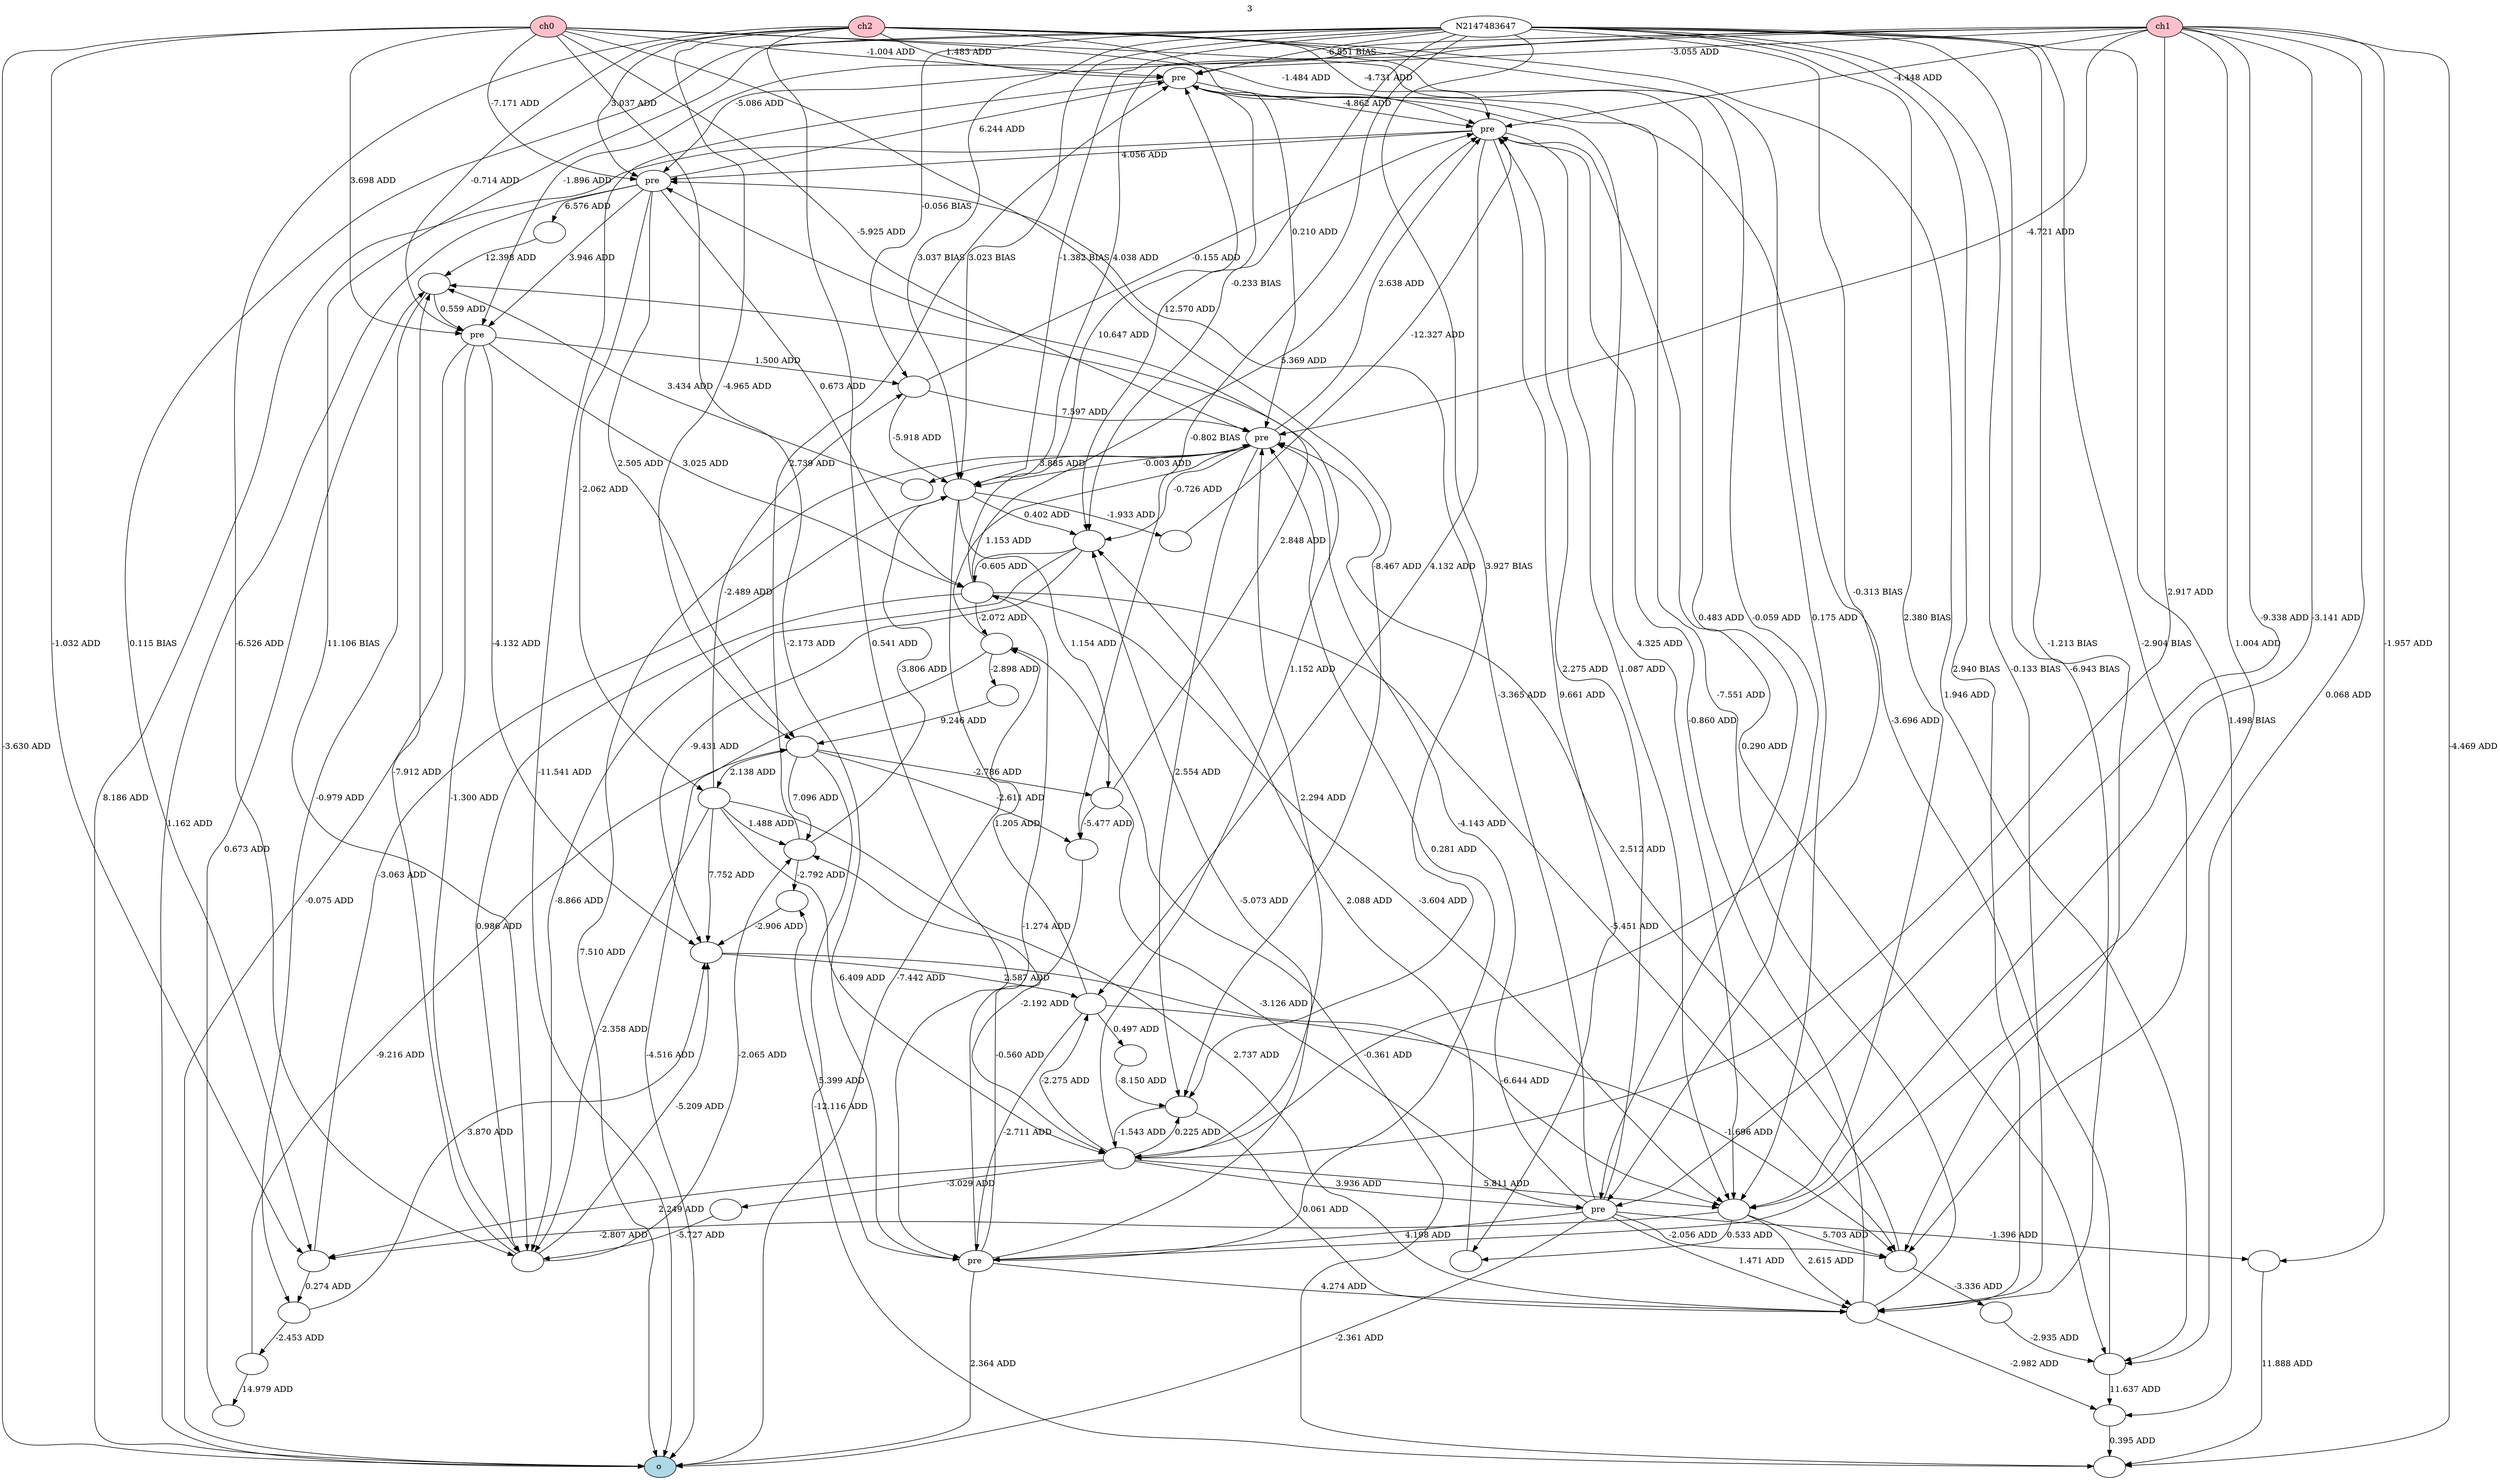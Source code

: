 digraph g {
graph [overlap="false"];
N8 -> N2 [label="-1.004 ADD"];
N8 -> N3 [label="-7.171 ADD"];
N8 -> N4 [label="3.698 ADD"];
N8 -> N6 [label="0.483 ADD"];
N8 -> N1 [label="-5.925 ADD"];
N8 -> N5 [label="-1.484 ADD"];
N8 -> N7 [label="-2.173 ADD"];
N9 -> N2 [label="1.483 ADD"];
N9 -> N3 [label="3.037 ADD"];
N9 -> N4 [label="-0.714 ADD"];
N9 -> N6 [label="-0.059 ADD"];
N9 -> N1 [label="0.210 ADD"];
N9 -> N5 [label="-4.731 ADD"];
N9 -> N7 [label="0.541 ADD"];
N10 -> N2 [label="-3.055 ADD"];
N10 -> N3 [label="-5.086 ADD"];
N10 -> N4 [label="-1.896 ADD"];
N10 -> N6 [label="-9.338 ADD"];
N10 -> N1 [label="-4.721 ADD"];
N10 -> N5 [label="-4.448 ADD"];
N10 -> N7 [label="1.004 ADD"];
N2 -> N11 [label="-11.541 ADD"];
N3 -> N11 [label="1.162 ADD"];
N4 -> N11 [label="-0.075 ADD"];
N6 -> N11 [label="-2.361 ADD"];
N1 -> N11 [label="7.510 ADD"];
N5 -> N11 [label="8.186 ADD"];
N7 -> N11 [label="2.364 ADD"];
N6 -> N7 [label="4.198 ADD"];
N4 -> N716 [label="1.500 ADD"];
N716 -> N1 [label="7.597 ADD"];
N4 -> N1090 [label="3.025 ADD"];
N1090 -> N2 [label="10.647 ADD"];
N3 -> N1386 [label="-2.062 ADD"];
N1386 -> N716 [label="-2.489 ADD"];
N9 -> N2472 [label="-4.965 ADD"];
N2472 -> N1386 [label="2.138 ADD"];
N10 -> N3126 [label="2.917 ADD"];
N3126 -> N1 [label="2.294 ADD"];
N5 -> N3 [label="4.056 ADD"];
N2 -> N5 [label="-4.862 ADD"];
N7 -> N1090 [label="-1.274 ADD"];
N2147483647 -> N3126 [label="-0.313 BIAS"];
N1386 -> N5479 [label="2.737 ADD"];
N5479 -> N2 [label="-7.551 ADD"];
N2147483647 -> N5479 [label="-6.943 BIAS"];
N6 -> N1 [label="-4.143 ADD"];
N2147483647 -> N716 [label="-0.056 BIAS"];
N1090 -> N5 [label="5.369 ADD"];
N1386 -> N3126 [label="6.409 ADD"];
N1090 -> N16671 [label="-3.604 ADD"];
N16671 -> N5479 [label="2.615 ADD"];
N2147483647 -> N5479 [label="2.940 BIAS"];
N3 -> N2472 [label="2.505 ADD"];
N3126 -> N3 [label="1.152 ADD"];
N3126 -> N16671 [label="5.811 ADD"];
N6 -> N5479 [label="1.471 ADD"];
N6 -> N5 [label="2.275 ADD"];
N2147483647 -> N2 [label="-6.851 BIAS"];
N4 -> N27669 [label="-4.132 ADD"];
N27669 -> N16671 [label="-6.644 ADD"];
N716 -> N30024 [label="-5.918 ADD"];
N30024 -> N11 [label="-7.442 ADD"];
N3126 -> N31274 [label="0.225 ADD"];
N31274 -> N3126 [label="-1.543 ADD"];
N3126 -> N6 [label="3.936 ADD"];
N1 -> N31274 [label="2.554 ADD"];
N9 -> N32162 [label="-6.526 ADD"];
N32162 -> N27669 [label="-5.209 ADD"];
N1090 -> N32162 [label="0.986 ADD"];
N716 -> N5 [label="-0.155 ADD"];
N1 -> N5 [label="2.638 ADD"];
N7 -> N1 [label="0.281 ADD"];
N2147483647 -> N30024 [label="3.023 BIAS"];
N1386 -> N32162 [label="-2.358 ADD"];
N1386 -> N27669 [label="7.752 ADD"];
N3 -> N2 [label="6.244 ADD"];
N31274 -> N5479 [label="0.061 ADD"];
N5 -> N16671 [label="1.087 ADD"];
N3 -> N1090 [label="0.673 ADD"];
N8 -> N11 [label="-3.630 ADD"];
N2147483647 -> N30024 [label="-1.382 BIAS"];
N2147483647 -> N30024 [label="3.037 BIAS"];
N6 -> N3 [label="-3.365 ADD"];
N3126 -> N60984 [label="-2.275 ADD"];
N60984 -> N7 [label="-2.711 ADD"];
N32162 -> N67447 [label="-2.065 ADD"];
N67447 -> N2 [label="2.739 ADD"];
N16671 -> N71305 [label="-2.807 ADD"];
N71305 -> N30024 [label="-3.063 ADD"];
N2472 -> N67447 [label="7.096 ADD"];
N60984 -> N73142 [label="-1.696 ADD"];
N73142 -> N1 [label="2.512 ADD"];
N1 -> N30024 [label="-0.003 ADD"];
N5 -> N60984 [label="4.132 ADD"];
N27669 -> N60984 [label="2.587 ADD"];
N8 -> N31274 [label="-8.467 ADD"];
N7 -> N80964 [label="-5.073 ADD"];
N80964 -> N27669 [label="-9.431 ADD"];
N5479 -> N5 [label="-0.860 ADD"];
N80964 -> N32162 [label="-8.866 ADD"];
N1386 -> N67447 [label="1.488 ADD"];
N30024 -> N80964 [label="0.402 ADD"];
N5 -> N93843 [label="0.290 ADD"];
N93843 -> N2 [label="-3.696 ADD"];
N60984 -> N97118 [label="1.205 ADD"];
N97118 -> N1 [label="1.153 ADD"];
N6 -> N73142 [label="-2.056 ADD"];
N2 -> N16671 [label="4.325 ADD"];
N10 -> N30024 [label="4.038 ADD"];
N1090 -> N97118 [label="-2.072 ADD"];
N67447 -> N30024 [label="-3.806 ADD"];
N2147483647 -> N73142 [label="-1.213 BIAS"];
N7 -> N5479 [label="4.274 ADD"];
N1090 -> N73142 [label="-5.451 ADD"];
N2147483647 -> N32162 [label="11.106 BIAS"];
N2147483647 -> N71305 [label="0.115 BIAS"];
N97118 -> N11 [label="-4.516 ADD"];
N30024 -> N123268 [label="1.154 ADD"];
N123268 -> N6 [label="-3.126 ADD"];
N10 -> N123269 [label="-4.469 ADD"];
N123269 -> N97118 [label="-0.361 ADD"];
N2472 -> N123269 [label="-12.116 ADD"];
N2147483647 -> N16671 [label="2.380 BIAS"];
N16671 -> N73142 [label="5.703 ADD"];
N1 -> N80964 [label="-0.726 ADD"];
N73142 -> N133684 [label="-3.336 ADD"];
N133684 -> N93843 [label="-2.935 ADD"];
N6 -> N134895 [label="-1.396 ADD"];
N134895 -> N123269 [label="11.888 ADD"];
N2147483647 -> N80964 [label="-0.233 BIAS"];
N9 -> N16671 [label="0.175 ADD"];
N10 -> N16671 [label="-3.141 ADD"];
N10 -> N93843 [label="0.068 ADD"];
N2472 -> N123268 [label="-2.786 ADD"];
N93843 -> N175039 [label="11.637 ADD"];
N175039 -> N123269 [label="0.395 ADD"];
N32162 -> N176508 [label="-7.912 ADD"];
N176508 -> N4 [label="0.559 ADD"];
N71305 -> N179136 [label="0.274 ADD"];
N179136 -> N27669 [label="3.870 ADD"];
N2147483647 -> N5479 [label="-0.133 BIAS"];
N8 -> N71305 [label="-1.032 ADD"];
N3126 -> N71305 [label="2.249 ADD"];
N3 -> N4 [label="3.946 ADD"];
N9 -> N93843 [label="1.946 ADD"];
N7 -> N67447 [label="-0.560 ADD"];
N176508 -> N179136 [label="-0.979 ADD"];
N3126 -> N195559 [label="-3.029 ADD"];
N195559 -> N32162 [label="-5.727 ADD"];
N2147483647 -> N31274 [label="3.927 BIAS"];
N5 -> N197618 [label="9.661 ADD"];
N197618 -> N80964 [label="2.088 ADD"];
N10 -> N134895 [label="-1.957 ADD"];
N2472 -> N202548 [label="-2.611 ADD"];
N202548 -> N3126 [label="-2.192 ADD"];
N60984 -> N203924 [label="0.497 ADD"];
N203924 -> N31274 [label="-8.150 ADD"];
N97118 -> N203925 [label="-2.898 ADD"];
N203925 -> N2472 [label="9.246 ADD"];
N5479 -> N175039 [label="-2.982 ADD"];
N80964 -> N1090 [label="-0.605 ADD"];
N16671 -> N197618 [label="0.533 ADD"];
N179136 -> N217035 [label="-2.453 ADD"];
N217035 -> N2472 [label="-9.216 ADD"];
N67447 -> N218329 [label="-2.792 ADD"];
N218329 -> N27669 [label="-2.906 ADD"];
N1 -> N219788 [label="3.885 ADD"];
N219788 -> N176508 [label="3.434 ADD"];
N2 -> N80964 [label="12.570 ADD"];
N2147483647 -> N73142 [label="-2.904 BIAS"];
N123268 -> N202548 [label="-5.477 ADD"];
N123268 -> N176508 [label="2.848 ADD"];
N2147483647 -> N175039 [label="1.498 BIAS"];
N7 -> N218329 [label="5.399 ADD"];
N2147483647 -> N202548 [label="-0.802 BIAS"];
N217035 -> N240831 [label="14.979 ADD"];
N240831 -> N176508 [label="0.673 ADD"];
N4 -> N32162 [label="-1.300 ADD"];
N3 -> N247737 [label="6.576 ADD"];
N247737 -> N176508 [label="12.398 ADD"];
N30024 -> N250130 [label="-1.933 ADD"];
N250130 -> N5 [label="-12.327 ADD"];
N1 [label="pre ",fillcolor="white",style="filled"];
N2 [label="pre ",fillcolor="white",style="filled"];
N3 [label="pre ",fillcolor="white",style="filled"];
N4 [label="pre ",fillcolor="white",style="filled"];
N5 [label="pre ",fillcolor="white",style="filled"];
N6 [label="pre ",fillcolor="white",style="filled"];
N7 [label="pre ",fillcolor="white",style="filled"];
N8 [label="ch0 ",fillcolor="pink",style="filled"];
N9 [label="ch2 ",fillcolor="pink",style="filled"];
N10 [label="ch1 ",fillcolor="pink",style="filled"];
N11 [label="o ",fillcolor="lightblue",style="filled"];
N716 [label=" ",fillcolor="white",style="filled"];
N1090 [label=" ",fillcolor="white",style="filled"];
N1386 [label=" ",fillcolor="white",style="filled"];
N2472 [label=" ",fillcolor="white",style="filled"];
N3126 [label=" ",fillcolor="white",style="filled"];
N5479 [label=" ",fillcolor="white",style="filled"];
N16671 [label=" ",fillcolor="white",style="filled"];
N27669 [label=" ",fillcolor="white",style="filled"];
N30024 [label=" ",fillcolor="white",style="filled"];
N31274 [label=" ",fillcolor="white",style="filled"];
N32162 [label=" ",fillcolor="white",style="filled"];
N60984 [label=" ",fillcolor="white",style="filled"];
N67447 [label=" ",fillcolor="white",style="filled"];
N71305 [label=" ",fillcolor="white",style="filled"];
N73142 [label=" ",fillcolor="white",style="filled"];
N80964 [label=" ",fillcolor="white",style="filled"];
N93843 [label=" ",fillcolor="white",style="filled"];
N97118 [label=" ",fillcolor="white",style="filled"];
N123268 [label=" ",fillcolor="white",style="filled"];
N123269 [label=" ",fillcolor="white",style="filled"];
N133684 [label=" ",fillcolor="white",style="filled"];
N134895 [label=" ",fillcolor="white",style="filled"];
N175039 [label=" ",fillcolor="white",style="filled"];
N176508 [label=" ",fillcolor="white",style="filled"];
N179136 [label=" ",fillcolor="white",style="filled"];
N195559 [label=" ",fillcolor="white",style="filled"];
N197618 [label=" ",fillcolor="white",style="filled"];
N202548 [label=" ",fillcolor="white",style="filled"];
N203924 [label=" ",fillcolor="white",style="filled"];
N203925 [label=" ",fillcolor="white",style="filled"];
N217035 [label=" ",fillcolor="white",style="filled"];
N218329 [label=" ",fillcolor="white",style="filled"];
N219788 [label=" ",fillcolor="white",style="filled"];
N240831 [label=" ",fillcolor="white",style="filled"];
N247737 [label=" ",fillcolor="white",style="filled"];
N250130 [label=" ",fillcolor="white",style="filled"];
{rank=min; N8; N9; N10; }
{rank=max; N11; }
labelloc="t"
label="3"
}

